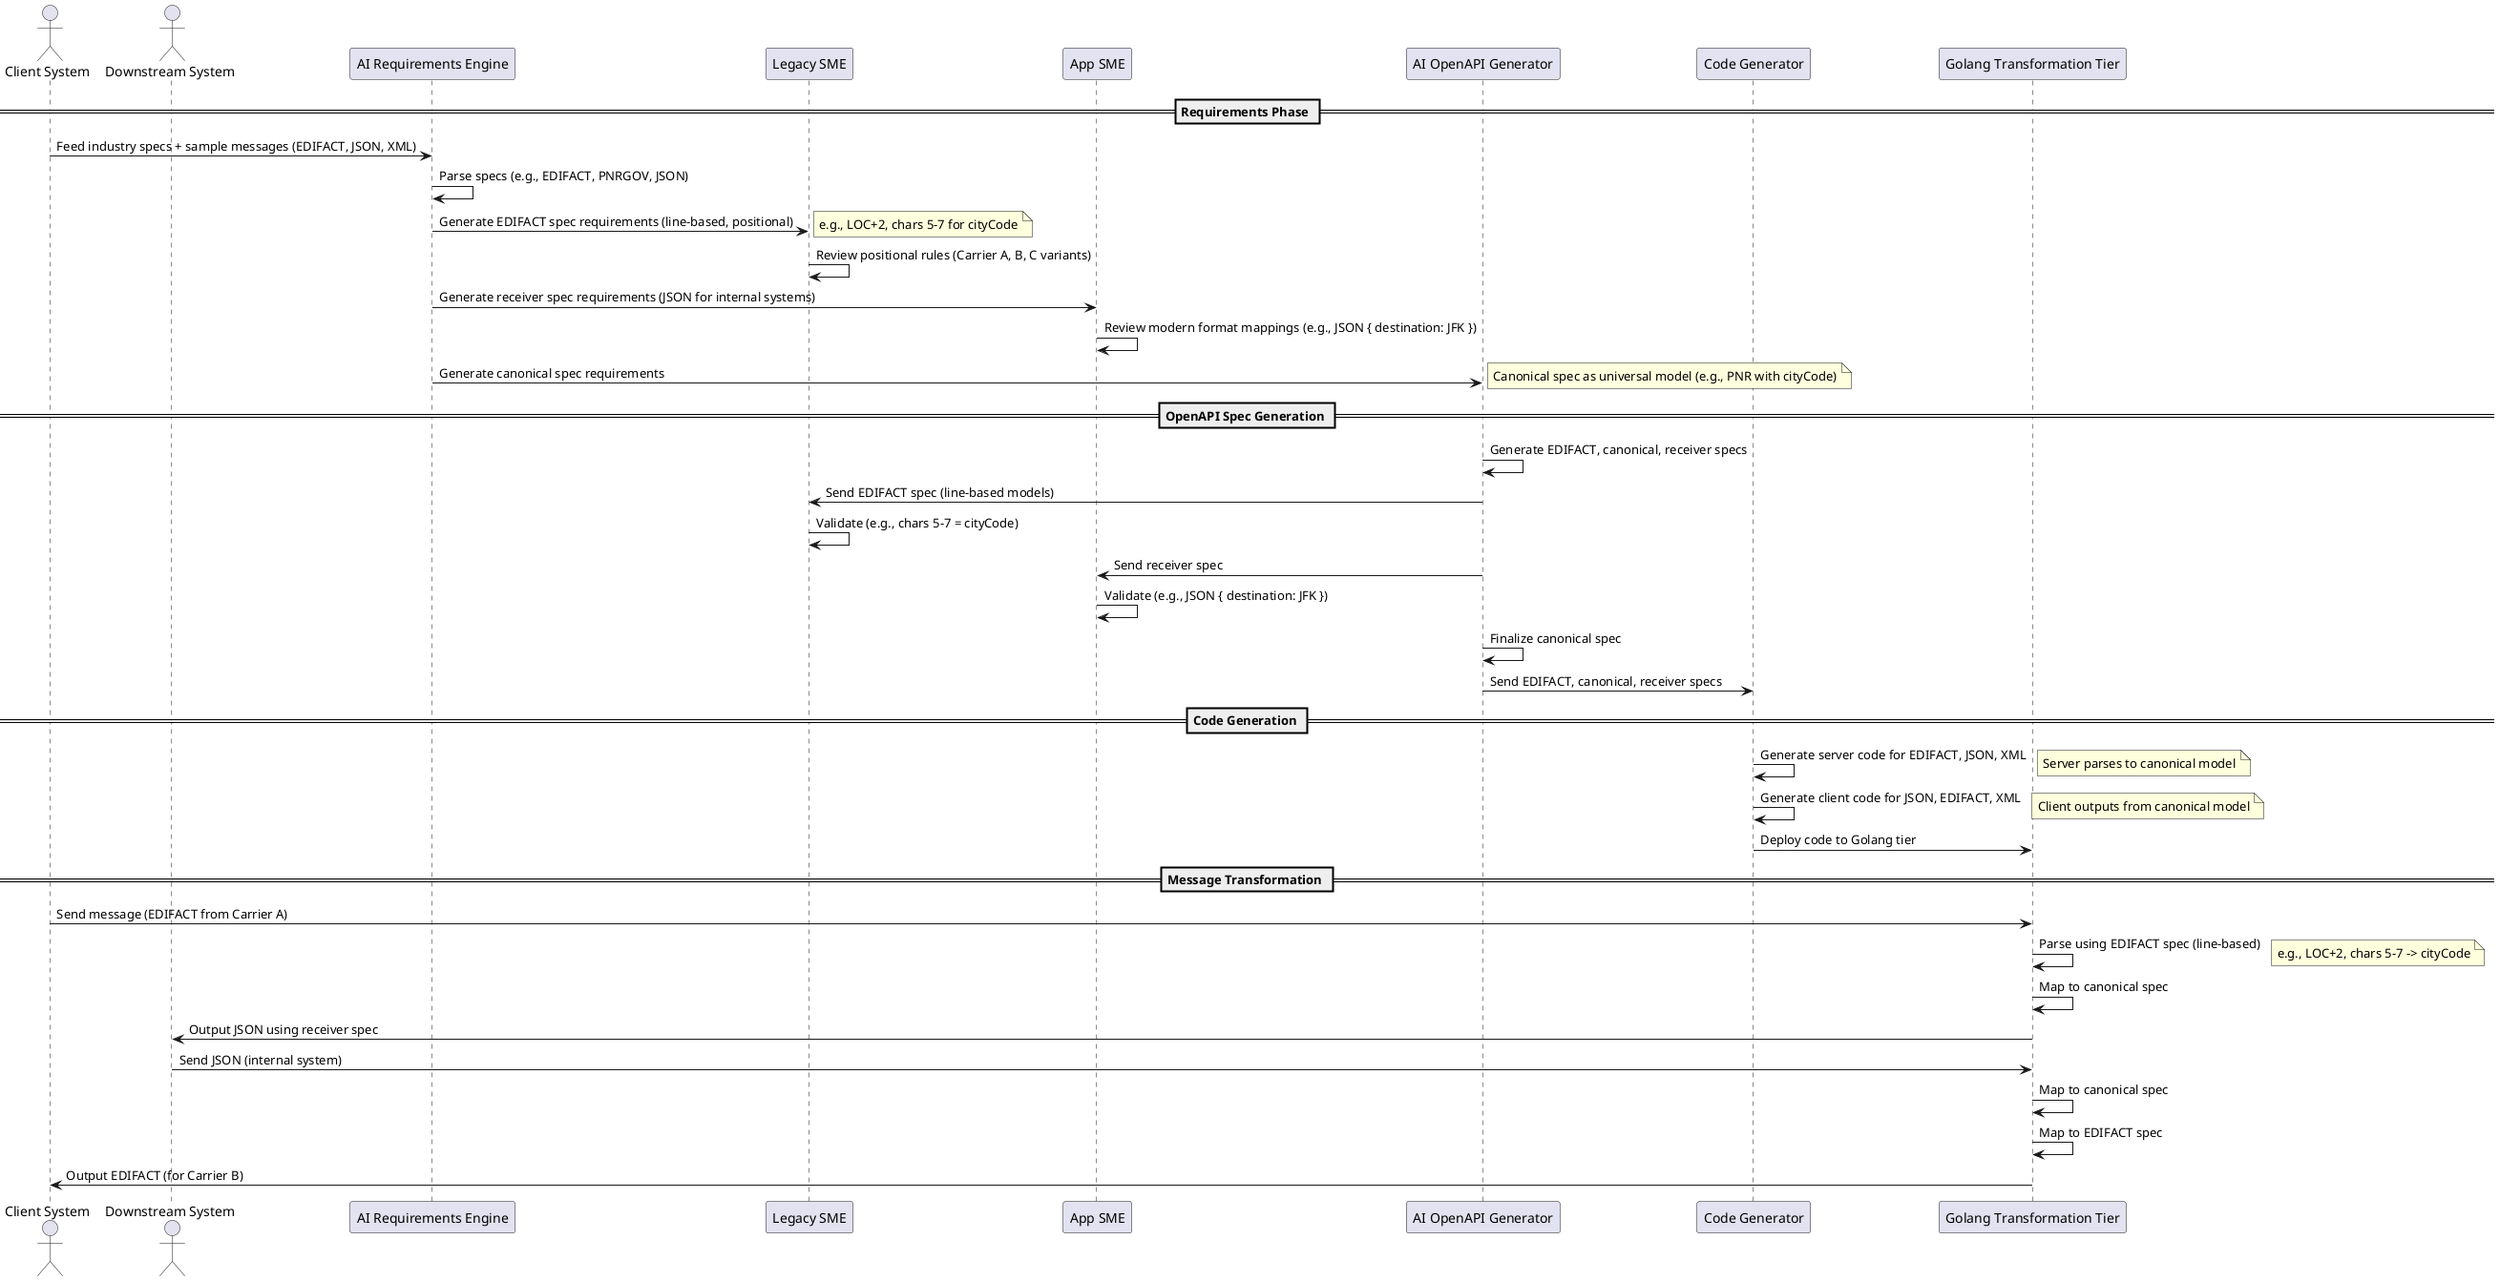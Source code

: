 @startuml
actor "Client System" as Client
actor "Downstream System" as Downstream
participant "AI Requirements Engine" as AIReq
participant "Legacy SME" as LegacySME
participant "App SME" as AppSME
participant "AI OpenAPI Generator" as AIOpenAPI
participant "Code Generator" as CodeGen
participant "Golang Transformation Tier" as TransformTier

== Requirements Phase ==
Client -> AIReq: Feed industry specs + sample messages (EDIFACT, JSON, XML)
AIReq -> AIReq: Parse specs (e.g., EDIFACT, PNRGOV, JSON)
AIReq -> LegacySME: Generate EDIFACT spec requirements (line-based, positional)
note right: e.g., LOC+2, chars 5-7 for cityCode
LegacySME -> LegacySME: Review positional rules (Carrier A, B, C variants)
AIReq -> AppSME: Generate receiver spec requirements (JSON for internal systems)
AppSME -> AppSME: Review modern format mappings (e.g., JSON { destination: JFK })
AIReq -> AIOpenAPI: Generate canonical spec requirements
note right: Canonical spec as universal model (e.g., PNR with cityCode)

== OpenAPI Spec Generation ==
AIOpenAPI -> AIOpenAPI: Generate EDIFACT, canonical, receiver specs
AIOpenAPI -> LegacySME: Send EDIFACT spec (line-based models)
LegacySME -> LegacySME: Validate (e.g., chars 5-7 = cityCode)
AIOpenAPI -> AppSME: Send receiver spec
AppSME -> AppSME: Validate (e.g., JSON { destination: JFK })
AIOpenAPI -> AIOpenAPI: Finalize canonical spec
AIOpenAPI -> CodeGen: Send EDIFACT, canonical, receiver specs

== Code Generation ==
CodeGen -> CodeGen: Generate server code for EDIFACT, JSON, XML
note right: Server parses to canonical model
CodeGen -> CodeGen: Generate client code for JSON, EDIFACT, XML
note right: Client outputs from canonical model
CodeGen -> TransformTier: Deploy code to Golang tier

== Message Transformation ==
Client -> TransformTier: Send message (EDIFACT from Carrier A)
TransformTier -> TransformTier: Parse using EDIFACT spec (line-based)
note right: e.g., LOC+2, chars 5-7 -> cityCode
TransformTier -> TransformTier: Map to canonical spec
TransformTier -> Downstream: Output JSON using receiver spec
Downstream -> TransformTier: Send JSON (internal system)
TransformTier -> TransformTier: Map to canonical spec
TransformTier -> TransformTier: Map to EDIFACT spec
TransformTier -> Client: Output EDIFACT (for Carrier B)

@enduml
